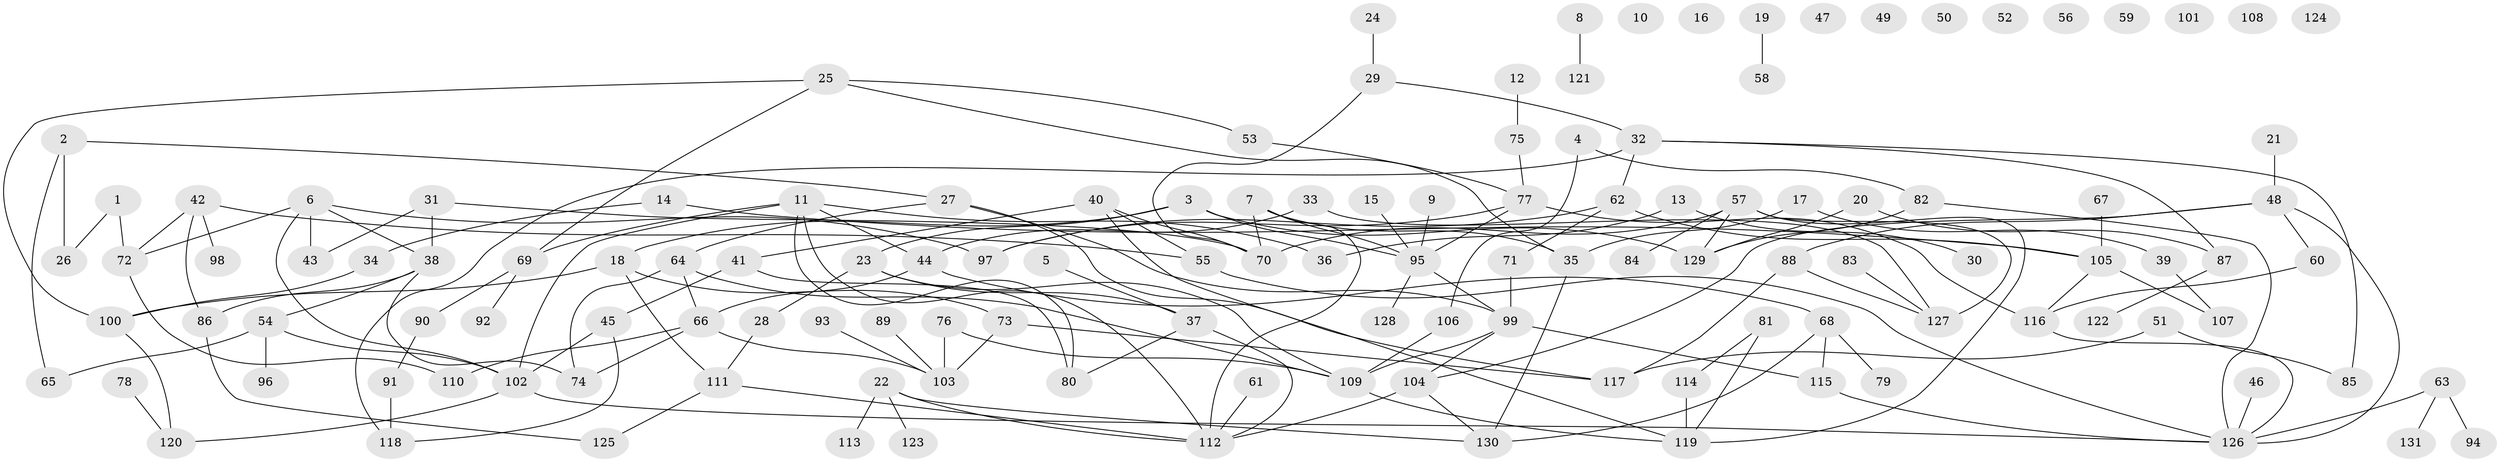 // coarse degree distribution, {3: 0.1509433962264151, 12: 0.018867924528301886, 4: 0.1509433962264151, 6: 0.11320754716981132, 7: 0.05660377358490566, 1: 0.18867924528301888, 5: 0.09433962264150944, 2: 0.16981132075471697, 9: 0.018867924528301886, 11: 0.018867924528301886, 8: 0.018867924528301886}
// Generated by graph-tools (version 1.1) at 2025/48/03/04/25 22:48:29]
// undirected, 131 vertices, 173 edges
graph export_dot {
  node [color=gray90,style=filled];
  1;
  2;
  3;
  4;
  5;
  6;
  7;
  8;
  9;
  10;
  11;
  12;
  13;
  14;
  15;
  16;
  17;
  18;
  19;
  20;
  21;
  22;
  23;
  24;
  25;
  26;
  27;
  28;
  29;
  30;
  31;
  32;
  33;
  34;
  35;
  36;
  37;
  38;
  39;
  40;
  41;
  42;
  43;
  44;
  45;
  46;
  47;
  48;
  49;
  50;
  51;
  52;
  53;
  54;
  55;
  56;
  57;
  58;
  59;
  60;
  61;
  62;
  63;
  64;
  65;
  66;
  67;
  68;
  69;
  70;
  71;
  72;
  73;
  74;
  75;
  76;
  77;
  78;
  79;
  80;
  81;
  82;
  83;
  84;
  85;
  86;
  87;
  88;
  89;
  90;
  91;
  92;
  93;
  94;
  95;
  96;
  97;
  98;
  99;
  100;
  101;
  102;
  103;
  104;
  105;
  106;
  107;
  108;
  109;
  110;
  111;
  112;
  113;
  114;
  115;
  116;
  117;
  118;
  119;
  120;
  121;
  122;
  123;
  124;
  125;
  126;
  127;
  128;
  129;
  130;
  131;
  1 -- 26;
  1 -- 72;
  2 -- 26;
  2 -- 27;
  2 -- 65;
  3 -- 18;
  3 -- 23;
  3 -- 95;
  3 -- 129;
  4 -- 82;
  4 -- 106;
  5 -- 37;
  6 -- 38;
  6 -- 43;
  6 -- 72;
  6 -- 97;
  6 -- 102;
  7 -- 35;
  7 -- 70;
  7 -- 95;
  7 -- 112;
  8 -- 121;
  9 -- 95;
  11 -- 36;
  11 -- 44;
  11 -- 69;
  11 -- 80;
  11 -- 102;
  11 -- 112;
  12 -- 75;
  13 -- 30;
  13 -- 36;
  14 -- 34;
  14 -- 105;
  15 -- 95;
  17 -- 35;
  17 -- 39;
  18 -- 73;
  18 -- 100;
  18 -- 111;
  19 -- 58;
  20 -- 87;
  20 -- 129;
  21 -- 48;
  22 -- 112;
  22 -- 113;
  22 -- 123;
  22 -- 130;
  23 -- 28;
  23 -- 37;
  23 -- 109;
  24 -- 29;
  25 -- 35;
  25 -- 53;
  25 -- 69;
  25 -- 100;
  27 -- 64;
  27 -- 99;
  27 -- 117;
  28 -- 111;
  29 -- 32;
  29 -- 70;
  31 -- 38;
  31 -- 43;
  31 -- 70;
  32 -- 62;
  32 -- 85;
  32 -- 87;
  32 -- 118;
  33 -- 44;
  33 -- 127;
  34 -- 100;
  35 -- 130;
  37 -- 80;
  37 -- 112;
  38 -- 54;
  38 -- 74;
  38 -- 86;
  39 -- 107;
  40 -- 41;
  40 -- 55;
  40 -- 70;
  40 -- 119;
  41 -- 45;
  41 -- 80;
  42 -- 55;
  42 -- 72;
  42 -- 86;
  42 -- 98;
  44 -- 66;
  44 -- 68;
  45 -- 102;
  45 -- 118;
  46 -- 126;
  48 -- 60;
  48 -- 88;
  48 -- 104;
  48 -- 126;
  51 -- 85;
  51 -- 117;
  53 -- 77;
  54 -- 65;
  54 -- 96;
  54 -- 102;
  55 -- 126;
  57 -- 70;
  57 -- 84;
  57 -- 119;
  57 -- 127;
  57 -- 129;
  60 -- 116;
  61 -- 112;
  62 -- 71;
  62 -- 97;
  62 -- 105;
  63 -- 94;
  63 -- 126;
  63 -- 131;
  64 -- 66;
  64 -- 74;
  64 -- 109;
  66 -- 74;
  66 -- 103;
  66 -- 110;
  67 -- 105;
  68 -- 79;
  68 -- 115;
  68 -- 130;
  69 -- 90;
  69 -- 92;
  71 -- 99;
  72 -- 110;
  73 -- 103;
  73 -- 117;
  75 -- 77;
  76 -- 103;
  76 -- 109;
  77 -- 95;
  77 -- 97;
  77 -- 116;
  78 -- 120;
  81 -- 114;
  81 -- 119;
  82 -- 126;
  82 -- 129;
  83 -- 127;
  86 -- 125;
  87 -- 122;
  88 -- 117;
  88 -- 127;
  89 -- 103;
  90 -- 91;
  91 -- 118;
  93 -- 103;
  95 -- 99;
  95 -- 128;
  99 -- 104;
  99 -- 109;
  99 -- 115;
  100 -- 120;
  102 -- 120;
  102 -- 126;
  104 -- 112;
  104 -- 130;
  105 -- 107;
  105 -- 116;
  106 -- 109;
  109 -- 119;
  111 -- 112;
  111 -- 125;
  114 -- 119;
  115 -- 126;
  116 -- 126;
}
